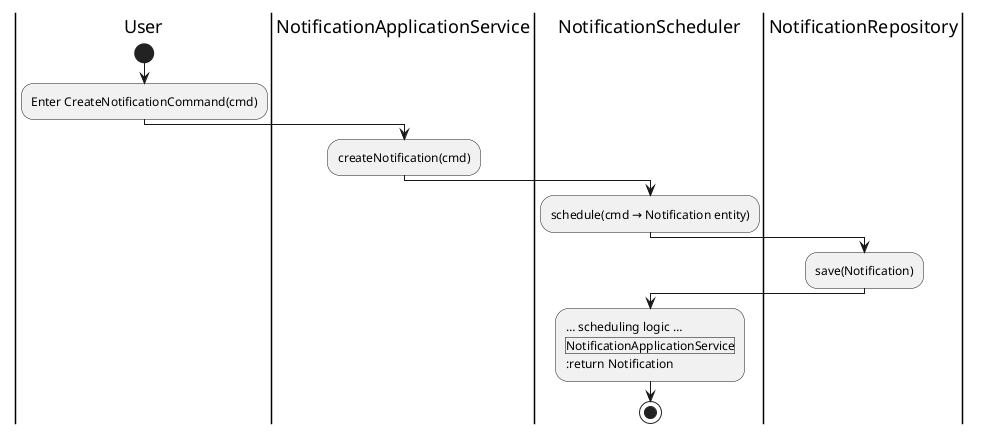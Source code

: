 @startuml NotificationBasicFlow
|User|
start
:Enter CreateNotificationCommand(cmd);
|NotificationApplicationService|
:createNotification(cmd);
|NotificationScheduler|
:schedule(cmd → Notification entity);
|NotificationRepository|
:save(Notification);
|NotificationScheduler|
:… scheduling logic …
|NotificationApplicationService|
:return Notification;
stop
@enduml

